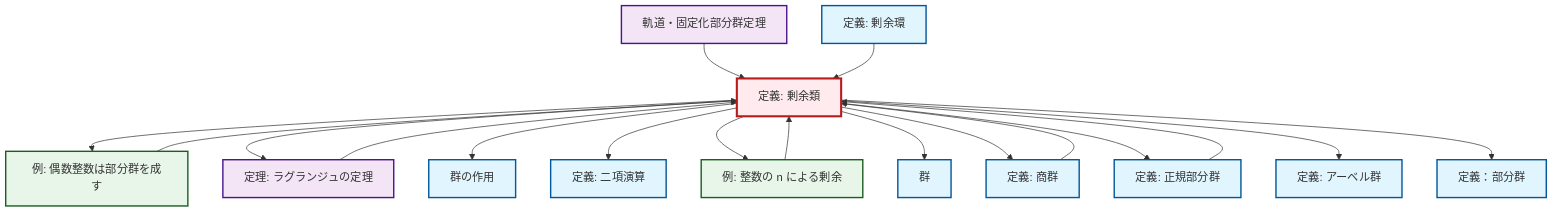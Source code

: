 graph TD
    classDef definition fill:#e1f5fe,stroke:#01579b,stroke-width:2px
    classDef theorem fill:#f3e5f5,stroke:#4a148c,stroke-width:2px
    classDef axiom fill:#fff3e0,stroke:#e65100,stroke-width:2px
    classDef example fill:#e8f5e9,stroke:#1b5e20,stroke-width:2px
    classDef current fill:#ffebee,stroke:#b71c1c,stroke-width:3px
    def-coset["定義: 剰余類"]:::definition
    thm-lagrange["定理: ラグランジュの定理"]:::theorem
    def-quotient-group["定義: 商群"]:::definition
    def-quotient-ring["定義: 剰余環"]:::definition
    def-subgroup["定義：部分群"]:::definition
    def-group-action["群の作用"]:::definition
    thm-orbit-stabilizer["軌道・固定化部分群定理"]:::theorem
    def-group["群"]:::definition
    ex-even-integers-subgroup["例: 偶数整数は部分群を成す"]:::example
    ex-quotient-integers-mod-n["例: 整数の n による剰余"]:::example
    def-binary-operation["定義: 二項演算"]:::definition
    def-normal-subgroup["定義: 正規部分群"]:::definition
    def-abelian-group["定義: アーベル群"]:::definition
    def-coset --> ex-even-integers-subgroup
    thm-orbit-stabilizer --> def-coset
    def-normal-subgroup --> def-coset
    def-coset --> thm-lagrange
    def-coset --> def-group-action
    def-coset --> def-binary-operation
    thm-lagrange --> def-coset
    def-coset --> ex-quotient-integers-mod-n
    def-coset --> def-group
    def-coset --> def-quotient-group
    def-quotient-ring --> def-coset
    ex-quotient-integers-mod-n --> def-coset
    def-coset --> def-normal-subgroup
    ex-even-integers-subgroup --> def-coset
    def-coset --> def-abelian-group
    def-coset --> def-subgroup
    def-quotient-group --> def-coset
    class def-coset current